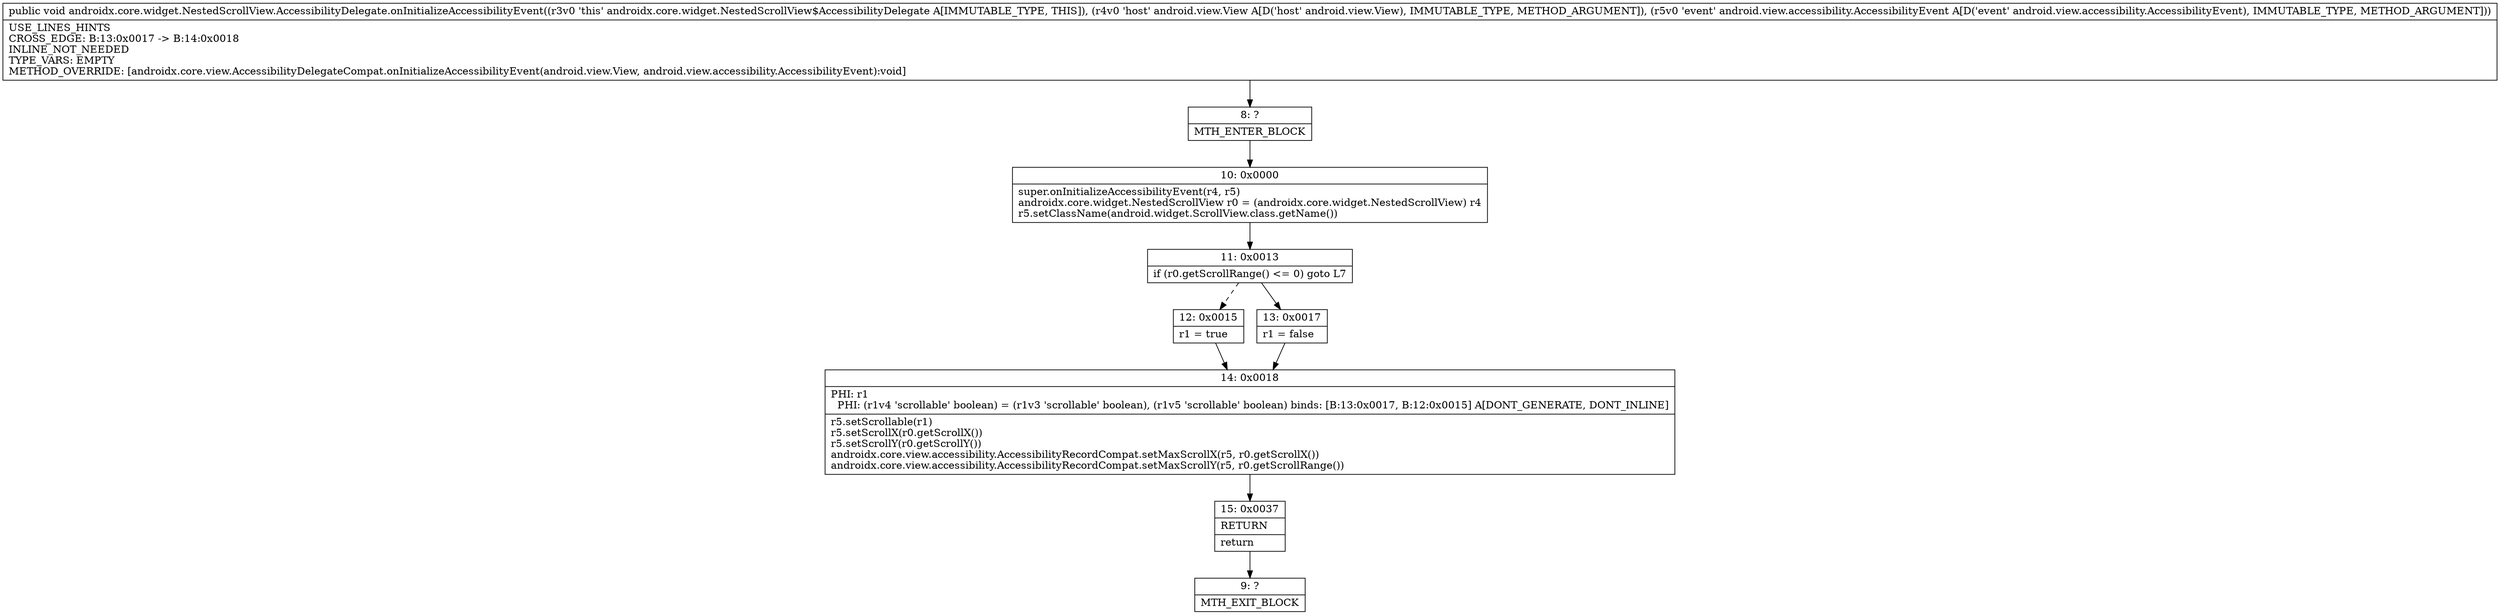 digraph "CFG forandroidx.core.widget.NestedScrollView.AccessibilityDelegate.onInitializeAccessibilityEvent(Landroid\/view\/View;Landroid\/view\/accessibility\/AccessibilityEvent;)V" {
Node_8 [shape=record,label="{8\:\ ?|MTH_ENTER_BLOCK\l}"];
Node_10 [shape=record,label="{10\:\ 0x0000|super.onInitializeAccessibilityEvent(r4, r5)\landroidx.core.widget.NestedScrollView r0 = (androidx.core.widget.NestedScrollView) r4\lr5.setClassName(android.widget.ScrollView.class.getName())\l}"];
Node_11 [shape=record,label="{11\:\ 0x0013|if (r0.getScrollRange() \<= 0) goto L7\l}"];
Node_12 [shape=record,label="{12\:\ 0x0015|r1 = true\l}"];
Node_14 [shape=record,label="{14\:\ 0x0018|PHI: r1 \l  PHI: (r1v4 'scrollable' boolean) = (r1v3 'scrollable' boolean), (r1v5 'scrollable' boolean) binds: [B:13:0x0017, B:12:0x0015] A[DONT_GENERATE, DONT_INLINE]\l|r5.setScrollable(r1)\lr5.setScrollX(r0.getScrollX())\lr5.setScrollY(r0.getScrollY())\landroidx.core.view.accessibility.AccessibilityRecordCompat.setMaxScrollX(r5, r0.getScrollX())\landroidx.core.view.accessibility.AccessibilityRecordCompat.setMaxScrollY(r5, r0.getScrollRange())\l}"];
Node_15 [shape=record,label="{15\:\ 0x0037|RETURN\l|return\l}"];
Node_9 [shape=record,label="{9\:\ ?|MTH_EXIT_BLOCK\l}"];
Node_13 [shape=record,label="{13\:\ 0x0017|r1 = false\l}"];
MethodNode[shape=record,label="{public void androidx.core.widget.NestedScrollView.AccessibilityDelegate.onInitializeAccessibilityEvent((r3v0 'this' androidx.core.widget.NestedScrollView$AccessibilityDelegate A[IMMUTABLE_TYPE, THIS]), (r4v0 'host' android.view.View A[D('host' android.view.View), IMMUTABLE_TYPE, METHOD_ARGUMENT]), (r5v0 'event' android.view.accessibility.AccessibilityEvent A[D('event' android.view.accessibility.AccessibilityEvent), IMMUTABLE_TYPE, METHOD_ARGUMENT]))  | USE_LINES_HINTS\lCROSS_EDGE: B:13:0x0017 \-\> B:14:0x0018\lINLINE_NOT_NEEDED\lTYPE_VARS: EMPTY\lMETHOD_OVERRIDE: [androidx.core.view.AccessibilityDelegateCompat.onInitializeAccessibilityEvent(android.view.View, android.view.accessibility.AccessibilityEvent):void]\l}"];
MethodNode -> Node_8;Node_8 -> Node_10;
Node_10 -> Node_11;
Node_11 -> Node_12[style=dashed];
Node_11 -> Node_13;
Node_12 -> Node_14;
Node_14 -> Node_15;
Node_15 -> Node_9;
Node_13 -> Node_14;
}

